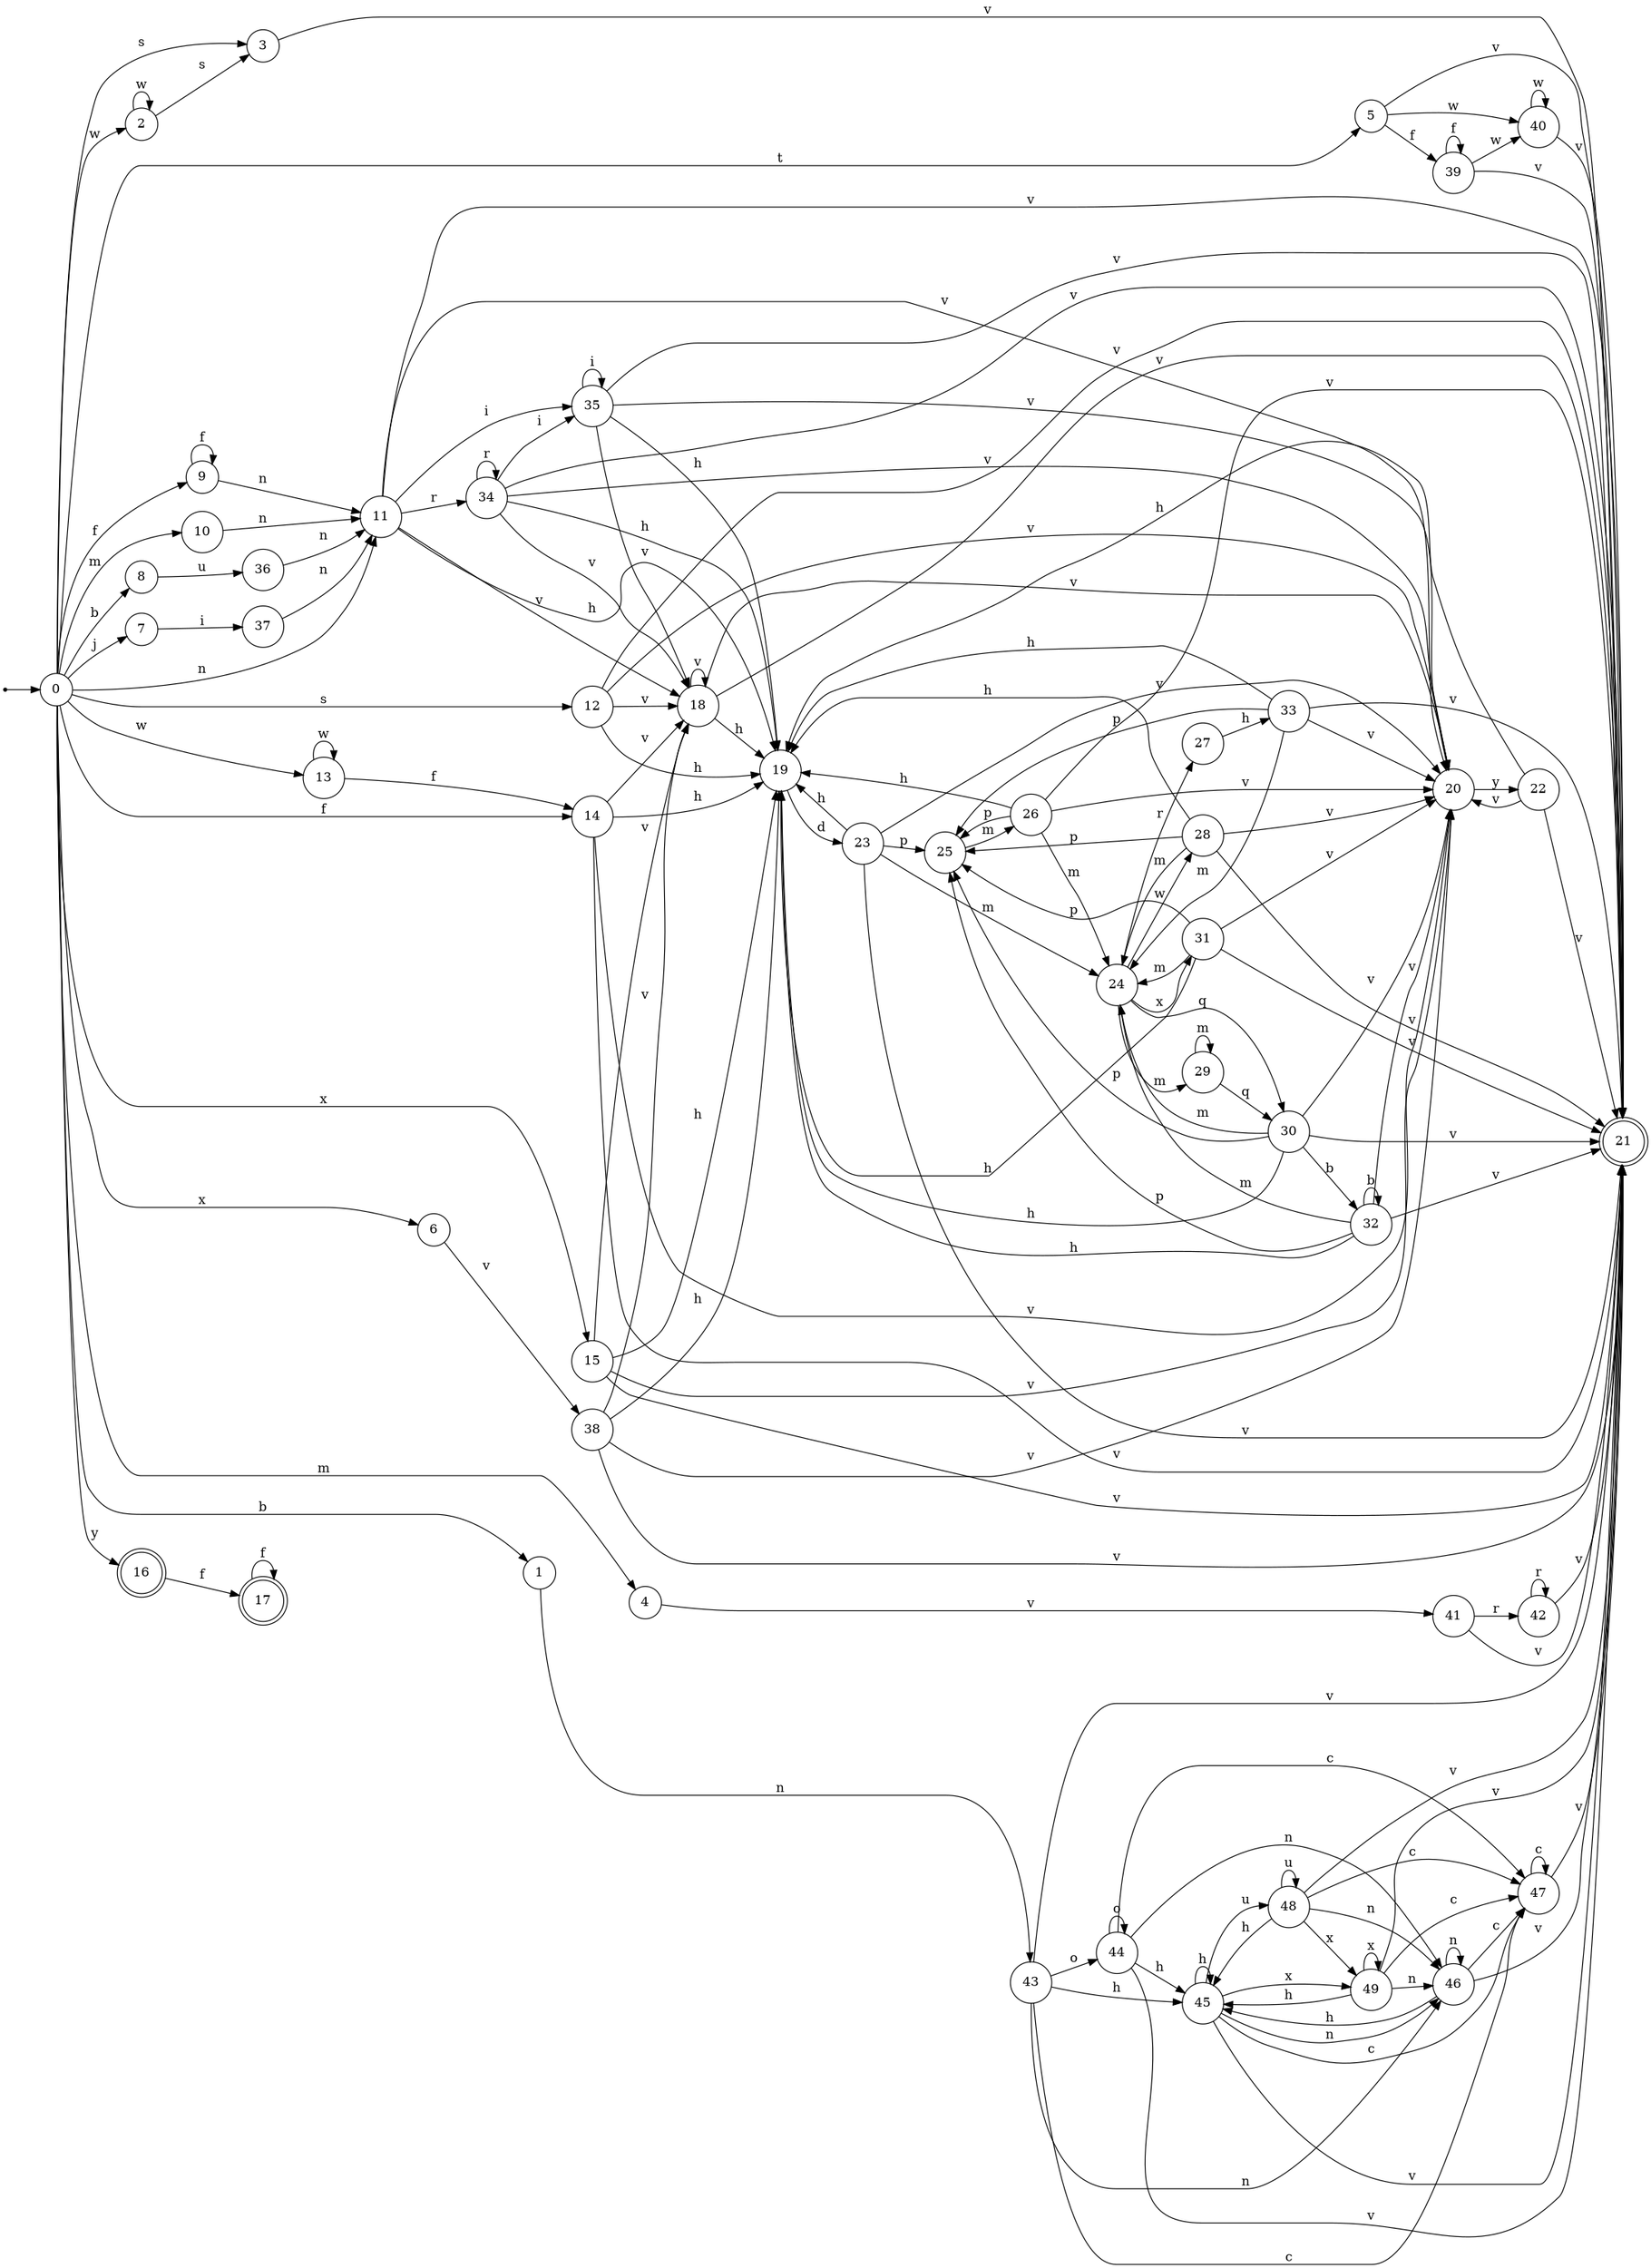 digraph finite_state_machine {
rankdir=LR;
size="20,20";
node [shape = point]; "dummy0"
node [shape = circle]; "0";
"dummy0" -> "0";
node [shape = circle]; "1";
node [shape = circle]; "2";
node [shape = circle]; "3";
node [shape = circle]; "4";
node [shape = circle]; "5";
node [shape = circle]; "6";
node [shape = circle]; "7";
node [shape = circle]; "8";
node [shape = circle]; "9";
node [shape = circle]; "10";
node [shape = circle]; "11";
node [shape = circle]; "12";
node [shape = circle]; "13";
node [shape = circle]; "14";
node [shape = circle]; "15";
node [shape = doublecircle]; "16";node [shape = doublecircle]; "17";node [shape = circle]; "18";
node [shape = circle]; "19";
node [shape = circle]; "20";
node [shape = doublecircle]; "21";node [shape = circle]; "22";
node [shape = circle]; "23";
node [shape = circle]; "24";
node [shape = circle]; "25";
node [shape = circle]; "26";
node [shape = circle]; "27";
node [shape = circle]; "28";
node [shape = circle]; "29";
node [shape = circle]; "30";
node [shape = circle]; "31";
node [shape = circle]; "32";
node [shape = circle]; "33";
node [shape = circle]; "34";
node [shape = circle]; "35";
node [shape = circle]; "36";
node [shape = circle]; "37";
node [shape = circle]; "38";
node [shape = circle]; "39";
node [shape = circle]; "40";
node [shape = circle]; "41";
node [shape = circle]; "42";
node [shape = circle]; "43";
node [shape = circle]; "44";
node [shape = circle]; "45";
node [shape = circle]; "46";
node [shape = circle]; "47";
node [shape = circle]; "48";
node [shape = circle]; "49";
"0" -> "8" [label = "b"];
 "0" -> "1" [label = "b"];
 "0" -> "2" [label = "w"];
 "0" -> "13" [label = "w"];
 "0" -> "3" [label = "s"];
 "0" -> "12" [label = "s"];
 "0" -> "10" [label = "m"];
 "0" -> "4" [label = "m"];
 "0" -> "5" [label = "t"];
 "0" -> "6" [label = "x"];
 "0" -> "15" [label = "x"];
 "0" -> "7" [label = "j"];
 "0" -> "9" [label = "f"];
 "0" -> "14" [label = "f"];
 "0" -> "11" [label = "n"];
 "0" -> "16" [label = "y"];
 "16" -> "17" [label = "f"];
 "17" -> "17" [label = "f"];
 "15" -> "18" [label = "v"];
 "15" -> "20" [label = "v"];
 "15" -> "21" [label = "v"];
 "15" -> "19" [label = "h"];
 "20" -> "22" [label = "y"];
 "22" -> "20" [label = "v"];
 "22" -> "21" [label = "v"];
 "22" -> "19" [label = "h"];
 "19" -> "23" [label = "d"];
 "23" -> "19" [label = "h"];
 "23" -> "24" [label = "m"];
 "23" -> "25" [label = "p"];
 "23" -> "20" [label = "v"];
 "23" -> "21" [label = "v"];
 "25" -> "26" [label = "m"];
 "26" -> "25" [label = "p"];
 "26" -> "24" [label = "m"];
 "26" -> "19" [label = "h"];
 "26" -> "20" [label = "v"];
 "26" -> "21" [label = "v"];
 "24" -> "27" [label = "r"];
 "24" -> "28" [label = "w"];
 "24" -> "29" [label = "m"];
 "24" -> "30" [label = "q"];
 "24" -> "31" [label = "x"];
 "31" -> "24" [label = "m"];
 "31" -> "25" [label = "p"];
 "31" -> "19" [label = "h"];
 "31" -> "20" [label = "v"];
 "31" -> "21" [label = "v"];
 "30" -> "32" [label = "b"];
 "30" -> "24" [label = "m"];
 "30" -> "25" [label = "p"];
 "30" -> "19" [label = "h"];
 "30" -> "20" [label = "v"];
 "30" -> "21" [label = "v"];
 "32" -> "32" [label = "b"];
 "32" -> "24" [label = "m"];
 "32" -> "25" [label = "p"];
 "32" -> "19" [label = "h"];
 "32" -> "20" [label = "v"];
 "32" -> "21" [label = "v"];
 "29" -> "29" [label = "m"];
 "29" -> "30" [label = "q"];
 "28" -> "24" [label = "m"];
 "28" -> "25" [label = "p"];
 "28" -> "19" [label = "h"];
 "28" -> "20" [label = "v"];
 "28" -> "21" [label = "v"];
 "27" -> "33" [label = "h"];
 "33" -> "24" [label = "m"];
 "33" -> "25" [label = "p"];
 "33" -> "19" [label = "h"];
 "33" -> "20" [label = "v"];
 "33" -> "21" [label = "v"];
 "18" -> "18" [label = "v"];
 "18" -> "20" [label = "v"];
 "18" -> "21" [label = "v"];
 "18" -> "19" [label = "h"];
 "14" -> "18" [label = "v"];
 "14" -> "20" [label = "v"];
 "14" -> "21" [label = "v"];
 "14" -> "19" [label = "h"];
 "13" -> "13" [label = "w"];
 "13" -> "14" [label = "f"];
 "12" -> "18" [label = "v"];
 "12" -> "20" [label = "v"];
 "12" -> "21" [label = "v"];
 "12" -> "19" [label = "h"];
 "11" -> "34" [label = "r"];
 "11" -> "35" [label = "i"];
 "11" -> "18" [label = "v"];
 "11" -> "20" [label = "v"];
 "11" -> "21" [label = "v"];
 "11" -> "19" [label = "h"];
 "35" -> "35" [label = "i"];
 "35" -> "18" [label = "v"];
 "35" -> "20" [label = "v"];
 "35" -> "21" [label = "v"];
 "35" -> "19" [label = "h"];
 "34" -> "34" [label = "r"];
 "34" -> "35" [label = "i"];
 "34" -> "18" [label = "v"];
 "34" -> "20" [label = "v"];
 "34" -> "21" [label = "v"];
 "34" -> "19" [label = "h"];
 "10" -> "11" [label = "n"];
 "9" -> "9" [label = "f"];
 "9" -> "11" [label = "n"];
 "8" -> "36" [label = "u"];
 "36" -> "11" [label = "n"];
 "7" -> "37" [label = "i"];
 "37" -> "11" [label = "n"];
 "6" -> "38" [label = "v"];
 "38" -> "18" [label = "v"];
 "38" -> "20" [label = "v"];
 "38" -> "21" [label = "v"];
 "38" -> "19" [label = "h"];
 "5" -> "39" [label = "f"];
 "5" -> "40" [label = "w"];
 "5" -> "21" [label = "v"];
 "40" -> "40" [label = "w"];
 "40" -> "21" [label = "v"];
 "39" -> "39" [label = "f"];
 "39" -> "40" [label = "w"];
 "39" -> "21" [label = "v"];
 "4" -> "41" [label = "v"];
 "41" -> "42" [label = "r"];
 "41" -> "21" [label = "v"];
 "42" -> "42" [label = "r"];
 "42" -> "21" [label = "v"];
 "3" -> "21" [label = "v"];
 "2" -> "2" [label = "w"];
 "2" -> "3" [label = "s"];
 "1" -> "43" [label = "n"];
 "43" -> "44" [label = "o"];
 "43" -> "45" [label = "h"];
 "43" -> "46" [label = "n"];
 "43" -> "47" [label = "c"];
 "43" -> "21" [label = "v"];
 "47" -> "47" [label = "c"];
 "47" -> "21" [label = "v"];
 "46" -> "46" [label = "n"];
 "46" -> "45" [label = "h"];
 "46" -> "47" [label = "c"];
 "46" -> "21" [label = "v"];
 "45" -> "45" [label = "h"];
 "45" -> "48" [label = "u"];
 "45" -> "49" [label = "x"];
 "45" -> "46" [label = "n"];
 "45" -> "47" [label = "c"];
 "45" -> "21" [label = "v"];
 "49" -> "49" [label = "x"];
 "49" -> "45" [label = "h"];
 "49" -> "46" [label = "n"];
 "49" -> "47" [label = "c"];
 "49" -> "21" [label = "v"];
 "48" -> "48" [label = "u"];
 "48" -> "45" [label = "h"];
 "48" -> "49" [label = "x"];
 "48" -> "46" [label = "n"];
 "48" -> "47" [label = "c"];
 "48" -> "21" [label = "v"];
 "44" -> "44" [label = "o"];
 "44" -> "45" [label = "h"];
 "44" -> "46" [label = "n"];
 "44" -> "47" [label = "c"];
 "44" -> "21" [label = "v"];
 }
